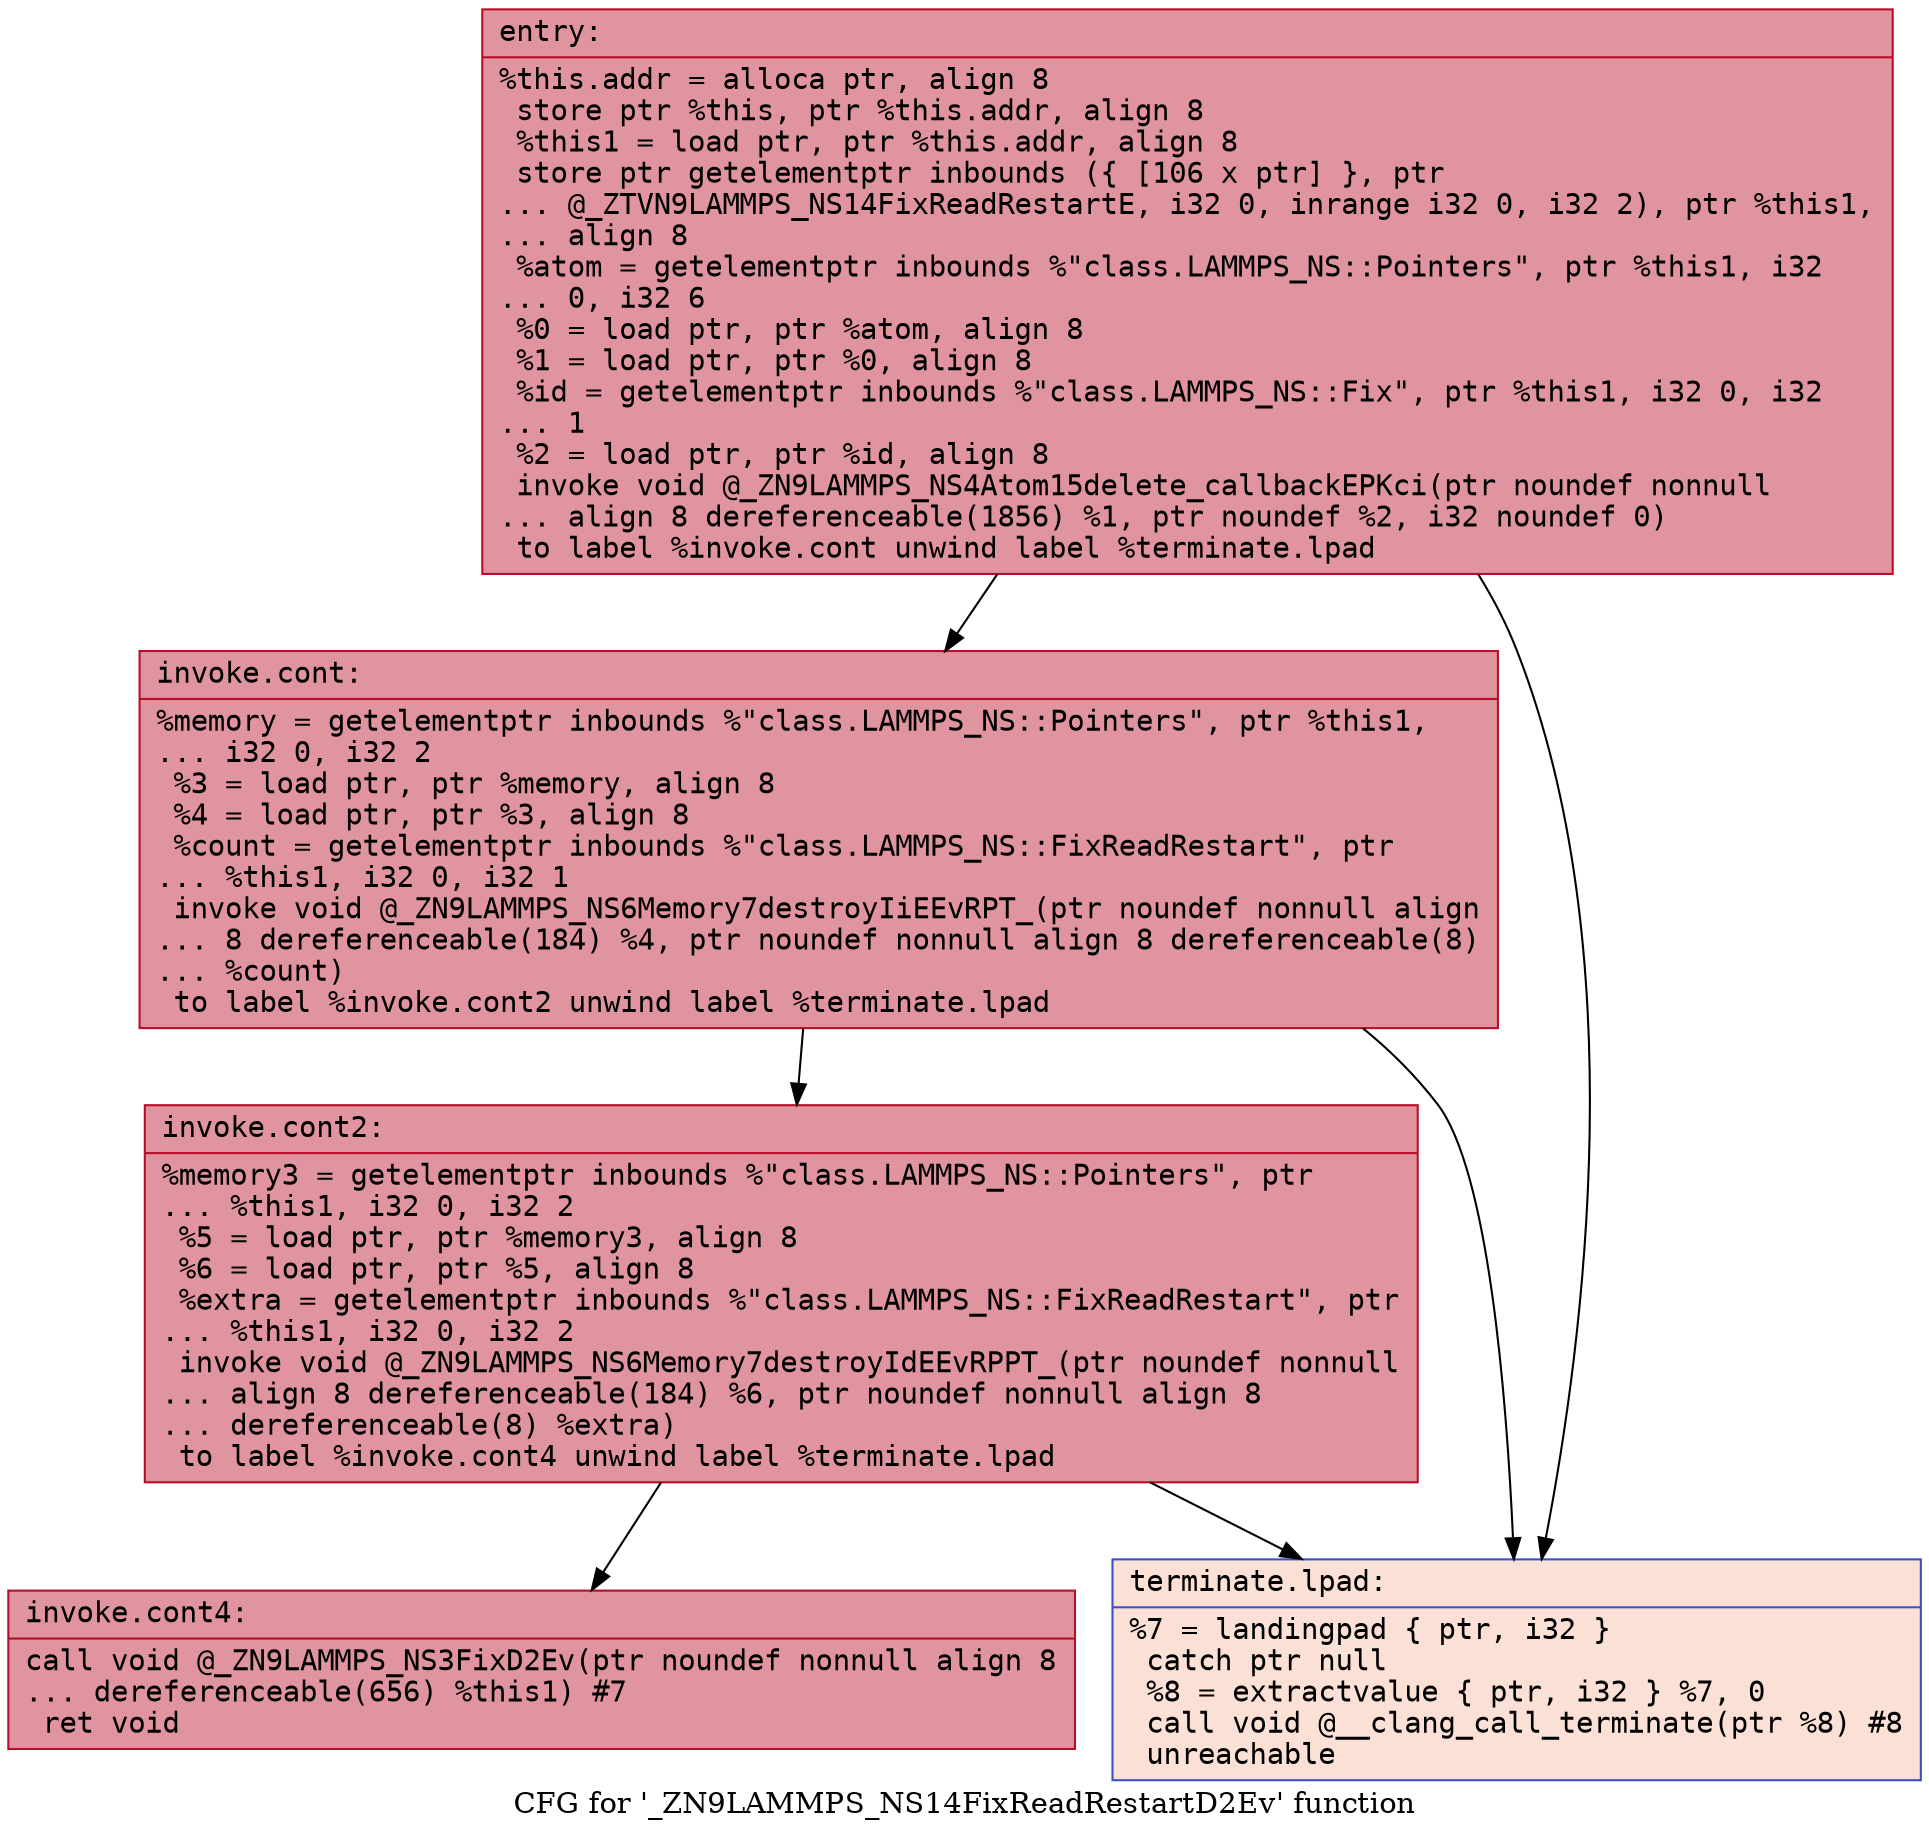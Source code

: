 digraph "CFG for '_ZN9LAMMPS_NS14FixReadRestartD2Ev' function" {
	label="CFG for '_ZN9LAMMPS_NS14FixReadRestartD2Ev' function";

	Node0x55f8eed9dfb0 [shape=record,color="#b70d28ff", style=filled, fillcolor="#b70d2870" fontname="Courier",label="{entry:\l|  %this.addr = alloca ptr, align 8\l  store ptr %this, ptr %this.addr, align 8\l  %this1 = load ptr, ptr %this.addr, align 8\l  store ptr getelementptr inbounds (\{ [106 x ptr] \}, ptr\l... @_ZTVN9LAMMPS_NS14FixReadRestartE, i32 0, inrange i32 0, i32 2), ptr %this1,\l... align 8\l  %atom = getelementptr inbounds %\"class.LAMMPS_NS::Pointers\", ptr %this1, i32\l... 0, i32 6\l  %0 = load ptr, ptr %atom, align 8\l  %1 = load ptr, ptr %0, align 8\l  %id = getelementptr inbounds %\"class.LAMMPS_NS::Fix\", ptr %this1, i32 0, i32\l... 1\l  %2 = load ptr, ptr %id, align 8\l  invoke void @_ZN9LAMMPS_NS4Atom15delete_callbackEPKci(ptr noundef nonnull\l... align 8 dereferenceable(1856) %1, ptr noundef %2, i32 noundef 0)\l          to label %invoke.cont unwind label %terminate.lpad\l}"];
	Node0x55f8eed9dfb0 -> Node0x55f8eed9e470[tooltip="entry -> invoke.cont\nProbability 100.00%" ];
	Node0x55f8eed9dfb0 -> Node0x55f8eed9e4c0[tooltip="entry -> terminate.lpad\nProbability 0.00%" ];
	Node0x55f8eed9e470 [shape=record,color="#b70d28ff", style=filled, fillcolor="#b70d2870" fontname="Courier",label="{invoke.cont:\l|  %memory = getelementptr inbounds %\"class.LAMMPS_NS::Pointers\", ptr %this1,\l... i32 0, i32 2\l  %3 = load ptr, ptr %memory, align 8\l  %4 = load ptr, ptr %3, align 8\l  %count = getelementptr inbounds %\"class.LAMMPS_NS::FixReadRestart\", ptr\l... %this1, i32 0, i32 1\l  invoke void @_ZN9LAMMPS_NS6Memory7destroyIiEEvRPT_(ptr noundef nonnull align\l... 8 dereferenceable(184) %4, ptr noundef nonnull align 8 dereferenceable(8)\l... %count)\l          to label %invoke.cont2 unwind label %terminate.lpad\l}"];
	Node0x55f8eed9e470 -> Node0x55f8eed9ea30[tooltip="invoke.cont -> invoke.cont2\nProbability 100.00%" ];
	Node0x55f8eed9e470 -> Node0x55f8eed9e4c0[tooltip="invoke.cont -> terminate.lpad\nProbability 0.00%" ];
	Node0x55f8eed9ea30 [shape=record,color="#b70d28ff", style=filled, fillcolor="#b70d2870" fontname="Courier",label="{invoke.cont2:\l|  %memory3 = getelementptr inbounds %\"class.LAMMPS_NS::Pointers\", ptr\l... %this1, i32 0, i32 2\l  %5 = load ptr, ptr %memory3, align 8\l  %6 = load ptr, ptr %5, align 8\l  %extra = getelementptr inbounds %\"class.LAMMPS_NS::FixReadRestart\", ptr\l... %this1, i32 0, i32 2\l  invoke void @_ZN9LAMMPS_NS6Memory7destroyIdEEvRPPT_(ptr noundef nonnull\l... align 8 dereferenceable(184) %6, ptr noundef nonnull align 8\l... dereferenceable(8) %extra)\l          to label %invoke.cont4 unwind label %terminate.lpad\l}"];
	Node0x55f8eed9ea30 -> Node0x55f8eed9f110[tooltip="invoke.cont2 -> invoke.cont4\nProbability 100.00%" ];
	Node0x55f8eed9ea30 -> Node0x55f8eed9e4c0[tooltip="invoke.cont2 -> terminate.lpad\nProbability 0.00%" ];
	Node0x55f8eed9f110 [shape=record,color="#b70d28ff", style=filled, fillcolor="#b70d2870" fontname="Courier",label="{invoke.cont4:\l|  call void @_ZN9LAMMPS_NS3FixD2Ev(ptr noundef nonnull align 8\l... dereferenceable(656) %this1) #7\l  ret void\l}"];
	Node0x55f8eed9e4c0 [shape=record,color="#3d50c3ff", style=filled, fillcolor="#f7bca170" fontname="Courier",label="{terminate.lpad:\l|  %7 = landingpad \{ ptr, i32 \}\l          catch ptr null\l  %8 = extractvalue \{ ptr, i32 \} %7, 0\l  call void @__clang_call_terminate(ptr %8) #8\l  unreachable\l}"];
}
